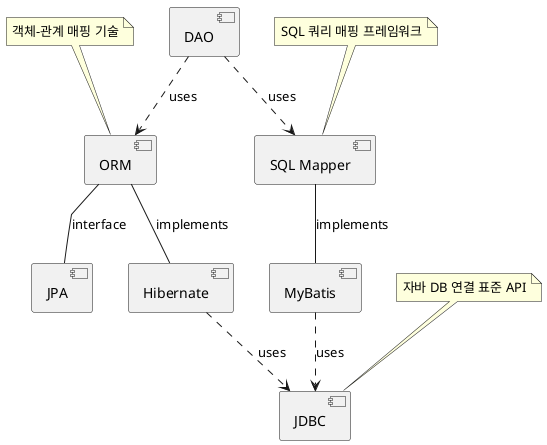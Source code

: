 @startuml
' 스타일 설정
skinparam componentStyle uml2
skinparam linetype polyline

' 컴포넌트 정의
[JDBC] as jdbc
[ORM] as orm
[Hibernate] as hibernate
[JPA] as jpa
[SQL Mapper] as sqlmapper
[MyBatis] as mybatis
[DAO] as dao

' 관계 정의
dao ..> orm : uses
dao ..> sqlmapper : uses

orm -- hibernate : implements
orm -- jpa : interface
hibernate ..> jdbc : uses

sqlmapper -- mybatis : implements
mybatis ..> jdbc : uses

' 설명 추가
note top of jdbc : 자바 DB 연결 표준 API
note top of orm : 객체-관계 매핑 기술
note top of sqlmapper : SQL 쿼리 매핑 프레임워크

' 스타일 추가 (선택 사항)
' skinparam backgroundColor #EEEBDC
' skinparam shadowing false

@enduml